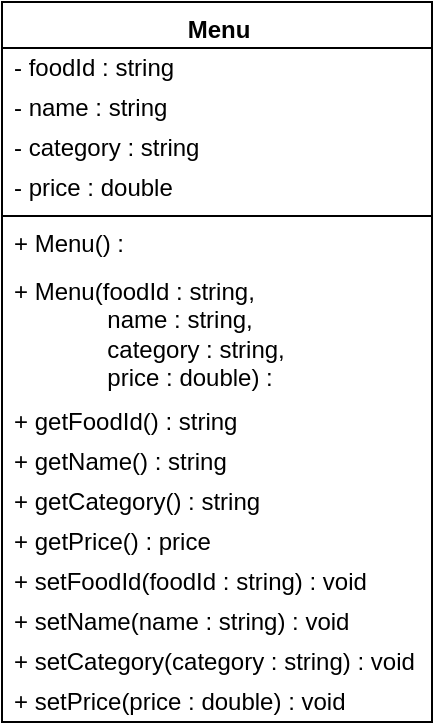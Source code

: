 <mxfile>
    <diagram id="X6lluuHPHzlUMDuKsjDB" name="Page-1">
        <mxGraphModel dx="370" dy="419" grid="1" gridSize="10" guides="1" tooltips="1" connect="1" arrows="1" fold="1" page="1" pageScale="1" pageWidth="850" pageHeight="1100" math="0" shadow="0">
            <root>
                <mxCell id="0"/>
                <mxCell id="1" parent="0"/>
                <mxCell id="17" value="&lt;b&gt;Menu&lt;/b&gt;" style="swimlane;fontStyle=0;align=center;verticalAlign=top;childLayout=stackLayout;horizontal=1;startSize=23;horizontalStack=0;resizeParent=1;resizeParentMax=0;resizeLast=0;collapsible=0;marginBottom=0;html=1;" parent="1" vertex="1">
                    <mxGeometry x="285" y="90" width="215" height="360" as="geometry"/>
                </mxCell>
                <mxCell id="20" value="&lt;font color=&quot;#000000&quot;&gt;- foodId : string&lt;/font&gt;" style="text;html=1;strokeColor=none;fillColor=none;align=left;verticalAlign=middle;spacingLeft=4;spacingRight=4;overflow=hidden;rotatable=0;points=[[0,0.5],[1,0.5]];portConstraint=eastwest;fontColor=#808080;" parent="17" vertex="1">
                    <mxGeometry y="23" width="215" height="20" as="geometry"/>
                </mxCell>
                <mxCell id="25" value="&lt;font color=&quot;#000000&quot;&gt;- name : string&lt;/font&gt;" style="text;html=1;strokeColor=none;fillColor=none;align=left;verticalAlign=middle;spacingLeft=4;spacingRight=4;overflow=hidden;rotatable=0;points=[[0,0.5],[1,0.5]];portConstraint=eastwest;fontColor=#808080;" parent="17" vertex="1">
                    <mxGeometry y="43" width="215" height="20" as="geometry"/>
                </mxCell>
                <mxCell id="26" value="&lt;font color=&quot;#000000&quot;&gt;- category : string&lt;/font&gt;" style="text;html=1;strokeColor=none;fillColor=none;align=left;verticalAlign=middle;spacingLeft=4;spacingRight=4;overflow=hidden;rotatable=0;points=[[0,0.5],[1,0.5]];portConstraint=eastwest;fontColor=#808080;" parent="17" vertex="1">
                    <mxGeometry y="63" width="215" height="20" as="geometry"/>
                </mxCell>
                <mxCell id="27" value="&lt;font color=&quot;#000000&quot;&gt;- price : double&lt;/font&gt;" style="text;html=1;strokeColor=none;fillColor=none;align=left;verticalAlign=middle;spacingLeft=4;spacingRight=4;overflow=hidden;rotatable=0;points=[[0,0.5],[1,0.5]];portConstraint=eastwest;fontColor=#808080;" parent="17" vertex="1">
                    <mxGeometry y="83" width="215" height="20" as="geometry"/>
                </mxCell>
                <mxCell id="22" value="" style="line;strokeWidth=1;fillColor=none;align=left;verticalAlign=middle;spacingTop=-1;spacingLeft=3;spacingRight=3;rotatable=0;labelPosition=right;points=[];portConstraint=eastwest;" parent="17" vertex="1">
                    <mxGeometry y="103" width="215" height="8" as="geometry"/>
                </mxCell>
                <mxCell id="28" value="&lt;font color=&quot;#000000&quot;&gt;+ Menu() :&lt;/font&gt;" style="text;html=1;strokeColor=none;fillColor=none;align=left;verticalAlign=middle;spacingLeft=4;spacingRight=4;overflow=hidden;rotatable=0;points=[[0,0.5],[1,0.5]];portConstraint=eastwest;fontColor=#808080;" parent="17" vertex="1">
                    <mxGeometry y="111" width="215" height="20" as="geometry"/>
                </mxCell>
                <mxCell id="29" value="&lt;font color=&quot;#000000&quot;&gt;+ Menu(foodId : string,&lt;br&gt;&lt;span style=&quot;white-space: pre;&quot;&gt;&#9;&lt;/span&gt;&amp;nbsp; &amp;nbsp; &amp;nbsp; name : string,&lt;br&gt;&lt;span style=&quot;white-space: pre;&quot;&gt;&#9;&lt;/span&gt;&amp;nbsp; &amp;nbsp; &amp;nbsp; category : string,&lt;br&gt;&lt;span style=&quot;white-space: pre;&quot;&gt;&#9;&lt;/span&gt;&lt;span style=&quot;white-space-collapse: preserve;&quot;&gt;&amp;nbsp;     price : double) :&lt;/span&gt;&amp;nbsp;&lt;/font&gt;" style="text;html=1;strokeColor=none;fillColor=none;align=left;verticalAlign=middle;spacingLeft=4;spacingRight=4;overflow=hidden;rotatable=0;points=[[0,0.5],[1,0.5]];portConstraint=eastwest;fontColor=#808080;" parent="17" vertex="1">
                    <mxGeometry y="131" width="215" height="69" as="geometry"/>
                </mxCell>
                <mxCell id="33" value="&lt;font color=&quot;#000000&quot;&gt;+ getFoodId() : string&lt;/font&gt;" style="text;html=1;strokeColor=none;fillColor=none;align=left;verticalAlign=middle;spacingLeft=4;spacingRight=4;overflow=hidden;rotatable=0;points=[[0,0.5],[1,0.5]];portConstraint=eastwest;fontColor=#808080;" parent="17" vertex="1">
                    <mxGeometry y="200" width="215" height="20" as="geometry"/>
                </mxCell>
                <mxCell id="36" value="&lt;font color=&quot;#000000&quot;&gt;+ getName() : string&lt;/font&gt;" style="text;html=1;strokeColor=none;fillColor=none;align=left;verticalAlign=middle;spacingLeft=4;spacingRight=4;overflow=hidden;rotatable=0;points=[[0,0.5],[1,0.5]];portConstraint=eastwest;fontColor=#808080;" parent="17" vertex="1">
                    <mxGeometry y="220" width="215" height="20" as="geometry"/>
                </mxCell>
                <mxCell id="31" value="&lt;font color=&quot;#000000&quot;&gt;+ getCategory() : string&lt;/font&gt;" style="text;html=1;strokeColor=none;fillColor=none;align=left;verticalAlign=middle;spacingLeft=4;spacingRight=4;overflow=hidden;rotatable=0;points=[[0,0.5],[1,0.5]];portConstraint=eastwest;fontColor=#808080;" parent="17" vertex="1">
                    <mxGeometry y="240" width="215" height="20" as="geometry"/>
                </mxCell>
                <mxCell id="35" value="&lt;font color=&quot;#000000&quot;&gt;+ getPrice() : price&lt;/font&gt;" style="text;html=1;strokeColor=none;fillColor=none;align=left;verticalAlign=middle;spacingLeft=4;spacingRight=4;overflow=hidden;rotatable=0;points=[[0,0.5],[1,0.5]];portConstraint=eastwest;fontColor=#808080;" parent="17" vertex="1">
                    <mxGeometry y="260" width="215" height="20" as="geometry"/>
                </mxCell>
                <mxCell id="32" value="&lt;font color=&quot;#000000&quot;&gt;+ setFoodId(foodId : string) : void&lt;/font&gt;" style="text;html=1;strokeColor=none;fillColor=none;align=left;verticalAlign=middle;spacingLeft=4;spacingRight=4;overflow=hidden;rotatable=0;points=[[0,0.5],[1,0.5]];portConstraint=eastwest;fontColor=#808080;" parent="17" vertex="1">
                    <mxGeometry y="280" width="215" height="20" as="geometry"/>
                </mxCell>
                <mxCell id="34" value="&lt;font color=&quot;#000000&quot;&gt;+ setName(name : string) : void&lt;/font&gt;" style="text;html=1;strokeColor=none;fillColor=none;align=left;verticalAlign=middle;spacingLeft=4;spacingRight=4;overflow=hidden;rotatable=0;points=[[0,0.5],[1,0.5]];portConstraint=eastwest;fontColor=#808080;" parent="17" vertex="1">
                    <mxGeometry y="300" width="215" height="20" as="geometry"/>
                </mxCell>
                <mxCell id="30" value="&lt;font color=&quot;#000000&quot;&gt;+ setCategory(category : string) : void&lt;/font&gt;" style="text;html=1;strokeColor=none;fillColor=none;align=left;verticalAlign=middle;spacingLeft=4;spacingRight=4;overflow=hidden;rotatable=0;points=[[0,0.5],[1,0.5]];portConstraint=eastwest;fontColor=#808080;" parent="17" vertex="1">
                    <mxGeometry y="320" width="215" height="20" as="geometry"/>
                </mxCell>
                <mxCell id="37" value="&lt;font color=&quot;#000000&quot;&gt;+ setPrice(price : double) : void&lt;/font&gt;" style="text;html=1;strokeColor=none;fillColor=none;align=left;verticalAlign=middle;spacingLeft=4;spacingRight=4;overflow=hidden;rotatable=0;points=[[0,0.5],[1,0.5]];portConstraint=eastwest;fontColor=#808080;" parent="17" vertex="1">
                    <mxGeometry y="340" width="215" height="20" as="geometry"/>
                </mxCell>
            </root>
        </mxGraphModel>
    </diagram>
    <diagram id="yb_ykckmhR52dgJJf3Ul" name="Page-2">
        <mxGraphModel dx="577" dy="419" grid="1" gridSize="10" guides="1" tooltips="1" connect="1" arrows="1" fold="1" page="1" pageScale="1" pageWidth="850" pageHeight="1100" math="0" shadow="0">
            <root>
                <mxCell id="0"/>
                <mxCell id="1" parent="0"/>
                <mxCell id="WejmfTvuR1iWin57AYpA-12" style="edgeStyle=none;html=1;exitX=0.5;exitY=1;exitDx=0;exitDy=0;fontColor=#000000;" parent="1" source="WejmfTvuR1iWin57AYpA-1" target="WejmfTvuR1iWin57AYpA-18" edge="1">
                    <mxGeometry relative="1" as="geometry"/>
                </mxCell>
                <mxCell id="WejmfTvuR1iWin57AYpA-1" value="Start" style="ellipse;whiteSpace=wrap;html=1;fontColor=#000000;" parent="1" vertex="1">
                    <mxGeometry x="127.5" y="60" width="90" height="30" as="geometry"/>
                </mxCell>
                <mxCell id="WejmfTvuR1iWin57AYpA-15" style="edgeStyle=none;html=1;exitX=1;exitY=0.5;exitDx=0;exitDy=0;fontColor=#000000;" parent="1" source="WejmfTvuR1iWin57AYpA-11" edge="1">
                    <mxGeometry relative="1" as="geometry">
                        <mxPoint x="990" y="180.5" as="targetPoint"/>
                        <mxPoint x="931.5" y="330.5" as="sourcePoint"/>
                    </mxGeometry>
                </mxCell>
                <mxCell id="WejmfTvuR1iWin57AYpA-11" value="Menu" style="shape=document;whiteSpace=wrap;html=1;boundedLbl=1;fillColor=#e1d5e7;strokeColor=#9673a6;" parent="1" vertex="1">
                    <mxGeometry x="840" y="160.5" width="80" height="40" as="geometry"/>
                </mxCell>
                <mxCell id="WejmfTvuR1iWin57AYpA-17" value="" style="group" parent="1" vertex="1" connectable="0">
                    <mxGeometry x="110" y="120" width="125" height="50" as="geometry"/>
                </mxCell>
                <mxCell id="WejmfTvuR1iWin57AYpA-18" value="choice" style="shape=parallelogram;perimeter=parallelogramPerimeter;whiteSpace=wrap;html=1;fixedSize=1;fontColor=#000000;" parent="WejmfTvuR1iWin57AYpA-17" vertex="1">
                    <mxGeometry y="10" width="125" height="40" as="geometry"/>
                </mxCell>
                <mxCell id="WejmfTvuR1iWin57AYpA-19" value="Input" style="text;html=1;align=center;verticalAlign=middle;resizable=0;points=[];autosize=1;strokeColor=none;fillColor=none;fontColor=#000000;" parent="WejmfTvuR1iWin57AYpA-17" vertex="1">
                    <mxGeometry x="15" width="50" height="30" as="geometry"/>
                </mxCell>
                <mxCell id="WejmfTvuR1iWin57AYpA-23" value="" style="edgeStyle=none;html=1;fontColor=#000000;" parent="1" source="WejmfTvuR1iWin57AYpA-20" target="WejmfTvuR1iWin57AYpA-22" edge="1">
                    <mxGeometry relative="1" as="geometry"/>
                </mxCell>
                <mxCell id="WejmfTvuR1iWin57AYpA-37" style="edgeStyle=none;html=1;exitX=0.5;exitY=1;exitDx=0;exitDy=0;entryX=0.5;entryY=0;entryDx=0;entryDy=0;fontColor=#000000;" parent="1" source="WejmfTvuR1iWin57AYpA-20" target="WejmfTvuR1iWin57AYpA-36" edge="1">
                    <mxGeometry relative="1" as="geometry"/>
                </mxCell>
                <mxCell id="WejmfTvuR1iWin57AYpA-20" value="(choice == 'Y' || choice == 'y')" style="rhombus;whiteSpace=wrap;html=1;fontColor=#000000;" parent="1" vertex="1">
                    <mxGeometry x="270" y="99.5" width="110" height="101" as="geometry"/>
                </mxCell>
                <mxCell id="WejmfTvuR1iWin57AYpA-21" value="" style="edgeStyle=none;html=1;fontColor=#000000;" parent="1" source="WejmfTvuR1iWin57AYpA-18" target="WejmfTvuR1iWin57AYpA-20" edge="1">
                    <mxGeometry relative="1" as="geometry"/>
                </mxCell>
                <mxCell id="WejmfTvuR1iWin57AYpA-28" value="" style="edgeStyle=none;html=1;fontColor=#000000;" parent="1" source="WejmfTvuR1iWin57AYpA-22" target="WejmfTvuR1iWin57AYpA-26" edge="1">
                    <mxGeometry relative="1" as="geometry"/>
                </mxCell>
                <mxCell id="WejmfTvuR1iWin57AYpA-22" value="(choice == 'N' || choice == 'n')" style="rhombus;whiteSpace=wrap;html=1;fontColor=#000000;" parent="1" vertex="1">
                    <mxGeometry x="437.5" y="99.5" width="110" height="101" as="geometry"/>
                </mxCell>
                <mxCell id="WejmfTvuR1iWin57AYpA-24" value="FALSE" style="text;html=1;align=center;verticalAlign=middle;resizable=0;points=[];autosize=1;strokeColor=none;fillColor=none;fontColor=#000000;" parent="1" vertex="1">
                    <mxGeometry x="375" y="120" width="60" height="30" as="geometry"/>
                </mxCell>
                <mxCell id="WejmfTvuR1iWin57AYpA-25" value="" style="group" parent="1" vertex="1" connectable="0">
                    <mxGeometry x="587.5" y="119" width="125" height="50" as="geometry"/>
                </mxCell>
                <mxCell id="WejmfTvuR1iWin57AYpA-26" value="&quot;Invalid input&quot;" style="shape=parallelogram;perimeter=parallelogramPerimeter;whiteSpace=wrap;html=1;fixedSize=1;fillColor=#f8cecc;strokeColor=#b85450;" parent="WejmfTvuR1iWin57AYpA-25" vertex="1">
                    <mxGeometry y="10" width="125" height="40" as="geometry"/>
                </mxCell>
                <mxCell id="WejmfTvuR1iWin57AYpA-27" value="Output" style="text;html=1;align=center;verticalAlign=middle;resizable=0;points=[];autosize=1;strokeColor=none;fillColor=none;fontColor=#000000;" parent="WejmfTvuR1iWin57AYpA-25" vertex="1">
                    <mxGeometry x="10" width="60" height="30" as="geometry"/>
                </mxCell>
                <mxCell id="WejmfTvuR1iWin57AYpA-29" value="FALSE" style="text;html=1;align=center;verticalAlign=middle;resizable=0;points=[];autosize=1;strokeColor=none;fillColor=none;fontColor=#000000;" parent="1" vertex="1">
                    <mxGeometry x="542.5" y="119" width="60" height="30" as="geometry"/>
                </mxCell>
                <mxCell id="WejmfTvuR1iWin57AYpA-36" value="A" style="ellipse;whiteSpace=wrap;html=1;fillColor=#e1d5e7;strokeColor=#9673a6;" parent="1" vertex="1">
                    <mxGeometry x="305" y="240" width="40" height="40" as="geometry"/>
                </mxCell>
                <mxCell id="TZEv2Tzzbd97Kp1g33DZ-4" style="edgeStyle=none;html=1;exitX=0.5;exitY=1;exitDx=0;exitDy=0;fontColor=#000000;fillColor=#e1d5e7;strokeColor=#000000;" parent="1" source="TZEv2Tzzbd97Kp1g33DZ-1" target="TZEv2Tzzbd97Kp1g33DZ-3" edge="1">
                    <mxGeometry relative="1" as="geometry"/>
                </mxCell>
                <mxCell id="TZEv2Tzzbd97Kp1g33DZ-1" value="A" style="ellipse;whiteSpace=wrap;html=1;fillColor=#e1d5e7;strokeColor=#9673a6;" parent="1" vertex="1">
                    <mxGeometry x="970" y="130" width="40" height="40" as="geometry"/>
                </mxCell>
                <mxCell id="TZEv2Tzzbd97Kp1g33DZ-9" style="edgeStyle=none;html=1;exitX=1;exitY=0.5;exitDx=0;exitDy=0;fontColor=#000000;fillColor=#e1d5e7;strokeColor=#000000;" parent="1" source="TZEv2Tzzbd97Kp1g33DZ-3" target="TZEv2Tzzbd97Kp1g33DZ-6" edge="1">
                    <mxGeometry relative="1" as="geometry"/>
                </mxCell>
                <mxCell id="TZEv2Tzzbd97Kp1g33DZ-12" value="" style="edgeStyle=none;html=1;fontColor=#000000;fillColor=#e1d5e7;strokeColor=#000000;rounded=0;" parent="1" source="TZEv2Tzzbd97Kp1g33DZ-3" target="TZEv2Tzzbd97Kp1g33DZ-11" edge="1">
                    <mxGeometry relative="1" as="geometry"/>
                </mxCell>
                <mxCell id="TZEv2Tzzbd97Kp1g33DZ-3" value="!nameFile" style="rhombus;whiteSpace=wrap;html=1;fillColor=#e1d5e7;strokeColor=#9673a6;" parent="1" vertex="1">
                    <mxGeometry x="950" y="200.5" width="80" height="80" as="geometry"/>
                </mxCell>
                <mxCell id="TZEv2Tzzbd97Kp1g33DZ-5" value="" style="group;fillColor=none;strokeColor=none;" parent="1" vertex="1" connectable="0">
                    <mxGeometry x="1080" y="210" width="125" height="50" as="geometry"/>
                </mxCell>
                <mxCell id="TZEv2Tzzbd97Kp1g33DZ-6" value="&quot;ERROR&quot;" style="shape=parallelogram;perimeter=parallelogramPerimeter;whiteSpace=wrap;html=1;fixedSize=1;fillColor=#e1d5e7;strokeColor=#9673a6;" parent="TZEv2Tzzbd97Kp1g33DZ-5" vertex="1">
                    <mxGeometry y="10" width="125" height="40" as="geometry"/>
                </mxCell>
                <mxCell id="TZEv2Tzzbd97Kp1g33DZ-7" value="Ouput" style="text;html=1;align=center;verticalAlign=middle;resizable=0;points=[];autosize=1;strokeColor=none;fillColor=none;" parent="TZEv2Tzzbd97Kp1g33DZ-5" vertex="1">
                    <mxGeometry x="10" width="60" height="30" as="geometry"/>
                </mxCell>
                <mxCell id="TZEv2Tzzbd97Kp1g33DZ-10" value="TRUE" style="text;html=1;align=center;verticalAlign=middle;resizable=0;points=[];autosize=1;strokeColor=none;fillColor=none;" parent="1" vertex="1">
                    <mxGeometry x="1025" y="210" width="60" height="30" as="geometry"/>
                </mxCell>
                <mxCell id="TZEv2Tzzbd97Kp1g33DZ-19" value="" style="edgeStyle=none;html=1;fontColor=#000000;fillColor=#e1d5e7;strokeColor=#000000;" parent="1" source="TZEv2Tzzbd97Kp1g33DZ-11" target="TZEv2Tzzbd97Kp1g33DZ-17" edge="1">
                    <mxGeometry relative="1" as="geometry"/>
                </mxCell>
                <mxCell id="TZEv2Tzzbd97Kp1g33DZ-31" style="edgeStyle=none;rounded=0;html=1;exitX=1;exitY=0.5;exitDx=0;exitDy=0;entryX=0;entryY=0.5;entryDx=0;entryDy=0;strokeColor=#000000;fontColor=#000000;" parent="1" source="TZEv2Tzzbd97Kp1g33DZ-11" target="TZEv2Tzzbd97Kp1g33DZ-30" edge="1">
                    <mxGeometry relative="1" as="geometry"/>
                </mxCell>
                <mxCell id="TZEv2Tzzbd97Kp1g33DZ-11" value="(!nameFile.eof()&lt;br&gt;&amp;amp;&amp;amp;&lt;br&gt;size &amp;lt; SIZE)" style="rhombus;whiteSpace=wrap;html=1;fillColor=#e1d5e7;strokeColor=#9673a6;" parent="1" vertex="1">
                    <mxGeometry x="925" y="320" width="130" height="110" as="geometry"/>
                </mxCell>
                <mxCell id="TZEv2Tzzbd97Kp1g33DZ-13" value="End" style="ellipse;whiteSpace=wrap;html=1;fillColor=#e1d5e7;strokeColor=#9673a6;" parent="1" vertex="1">
                    <mxGeometry x="1097.5" y="290" width="90" height="30" as="geometry"/>
                </mxCell>
                <mxCell id="TZEv2Tzzbd97Kp1g33DZ-14" value="" style="edgeStyle=none;html=1;fontColor=#000000;fillColor=#e1d5e7;strokeColor=#000000;" parent="1" source="TZEv2Tzzbd97Kp1g33DZ-6" target="TZEv2Tzzbd97Kp1g33DZ-13" edge="1">
                    <mxGeometry relative="1" as="geometry"/>
                </mxCell>
                <mxCell id="TZEv2Tzzbd97Kp1g33DZ-15" value="FALSE" style="text;html=1;align=center;verticalAlign=middle;resizable=0;points=[];autosize=1;strokeColor=none;fillColor=none;" parent="1" vertex="1">
                    <mxGeometry x="985" y="280.5" width="60" height="30" as="geometry"/>
                </mxCell>
                <mxCell id="TZEv2Tzzbd97Kp1g33DZ-16" value="" style="group;fillColor=none;strokeColor=none;" parent="1" vertex="1" connectable="0">
                    <mxGeometry x="927.5" y="460" width="125" height="50" as="geometry"/>
                </mxCell>
                <mxCell id="TZEv2Tzzbd97Kp1g33DZ-17" value="namefile" style="shape=parallelogram;perimeter=parallelogramPerimeter;whiteSpace=wrap;html=1;fixedSize=1;fillColor=#e1d5e7;strokeColor=#9673a6;" parent="TZEv2Tzzbd97Kp1g33DZ-16" vertex="1">
                    <mxGeometry y="10" width="125" height="40" as="geometry"/>
                </mxCell>
                <mxCell id="TZEv2Tzzbd97Kp1g33DZ-18" value="Input" style="text;html=1;align=center;verticalAlign=middle;resizable=0;points=[];autosize=1;strokeColor=none;fillColor=none;" parent="TZEv2Tzzbd97Kp1g33DZ-16" vertex="1">
                    <mxGeometry x="15" width="50" height="30" as="geometry"/>
                </mxCell>
                <mxCell id="TZEv2Tzzbd97Kp1g33DZ-22" style="edgeStyle=none;rounded=0;html=1;exitX=0.5;exitY=0;exitDx=0;exitDy=0;fontColor=#000000;entryX=0;entryY=0.5;entryDx=0;entryDy=0;fillColor=#e1d5e7;strokeColor=#000000;" parent="1" source="TZEv2Tzzbd97Kp1g33DZ-20" target="TZEv2Tzzbd97Kp1g33DZ-11" edge="1">
                    <mxGeometry relative="1" as="geometry">
                        <mxPoint x="1060" y="370" as="targetPoint"/>
                        <Array as="points">
                            <mxPoint x="875" y="375"/>
                        </Array>
                    </mxGeometry>
                </mxCell>
                <mxCell id="TZEv2Tzzbd97Kp1g33DZ-20" value="size++" style="whiteSpace=wrap;html=1;fillColor=#e1d5e7;strokeColor=#9673a6;" parent="1" vertex="1">
                    <mxGeometry x="850" y="410" width="50" height="20" as="geometry"/>
                </mxCell>
                <mxCell id="TZEv2Tzzbd97Kp1g33DZ-23" value="TRUE" style="text;html=1;align=center;verticalAlign=middle;resizable=0;points=[];autosize=1;strokeColor=none;fillColor=none;" parent="1" vertex="1">
                    <mxGeometry x="985" y="430" width="60" height="30" as="geometry"/>
                </mxCell>
                <mxCell id="TZEv2Tzzbd97Kp1g33DZ-24" style="edgeStyle=none;rounded=0;html=1;exitX=0;exitY=0.5;exitDx=0;exitDy=0;entryX=0.5;entryY=1;entryDx=0;entryDy=0;fontColor=#000000;fillColor=#e1d5e7;strokeColor=#000000;" parent="1" source="TZEv2Tzzbd97Kp1g33DZ-17" target="TZEv2Tzzbd97Kp1g33DZ-20" edge="1">
                    <mxGeometry relative="1" as="geometry">
                        <Array as="points">
                            <mxPoint x="875" y="490"/>
                        </Array>
                    </mxGeometry>
                </mxCell>
                <mxCell id="TZEv2Tzzbd97Kp1g33DZ-25" value="A" style="ellipse;whiteSpace=wrap;html=1;fillColor=#e1d5e7;strokeColor=#9673a6;" parent="1" vertex="1">
                    <mxGeometry x="1160" y="430" width="40" height="40" as="geometry"/>
                </mxCell>
                <mxCell id="TZEv2Tzzbd97Kp1g33DZ-32" value="" style="edgeStyle=none;rounded=0;html=1;strokeColor=#000000;fontColor=#000000;" parent="1" source="TZEv2Tzzbd97Kp1g33DZ-30" target="TZEv2Tzzbd97Kp1g33DZ-25" edge="1">
                    <mxGeometry relative="1" as="geometry"/>
                </mxCell>
                <mxCell id="TZEv2Tzzbd97Kp1g33DZ-30" value="nameFile.close()" style="whiteSpace=wrap;html=1;fillColor=#e1d5e7;strokeColor=#9673a6;" parent="1" vertex="1">
                    <mxGeometry x="1120" y="357.5" width="120" height="35" as="geometry"/>
                </mxCell>
                <mxCell id="TZEv2Tzzbd97Kp1g33DZ-33" value="FLASE" style="text;html=1;align=center;verticalAlign=middle;resizable=0;points=[];autosize=1;strokeColor=none;fillColor=none;" parent="1" vertex="1">
                    <mxGeometry x="1051.5" y="376" width="60" height="30" as="geometry"/>
                </mxCell>
                <mxCell id="TZEv2Tzzbd97Kp1g33DZ-38" value="" style="edgeStyle=none;rounded=0;html=1;strokeColor=#000000;fontColor=#000000;" parent="1" source="TZEv2Tzzbd97Kp1g33DZ-34" target="TZEv2Tzzbd97Kp1g33DZ-35" edge="1">
                    <mxGeometry relative="1" as="geometry"/>
                </mxCell>
                <mxCell id="TZEv2Tzzbd97Kp1g33DZ-34" value="displayHeader()" style="shape=process;whiteSpace=wrap;html=1;backgroundOutline=1;labelBackgroundColor=none;fillColor=#dae8fc;strokeColor=#6c8ebf;" parent="1" vertex="1">
                    <mxGeometry x="210" y="300.5" width="120" height="37.5" as="geometry"/>
                </mxCell>
                <mxCell id="TZEv2Tzzbd97Kp1g33DZ-60" style="edgeStyle=none;rounded=0;html=1;exitX=0.5;exitY=1;exitDx=0;exitDy=0;entryX=0.974;entryY=0.396;entryDx=0;entryDy=0;entryPerimeter=0;strokeColor=#000000;fontColor=#000000;" parent="1" source="TZEv2Tzzbd97Kp1g33DZ-35" target="TZEv2Tzzbd97Kp1g33DZ-59" edge="1">
                    <mxGeometry relative="1" as="geometry"/>
                </mxCell>
                <mxCell id="TZEv2Tzzbd97Kp1g33DZ-35" value="displayMenu(menuArray)" style="shape=process;whiteSpace=wrap;html=1;backgroundOutline=1;labelBackgroundColor=none;fillColor=#dae8fc;strokeColor=#6c8ebf;" parent="1" vertex="1">
                    <mxGeometry x="185" y="359" width="170" height="37.5" as="geometry"/>
                </mxCell>
                <mxCell id="TZEv2Tzzbd97Kp1g33DZ-37" value="" style="edgeStyle=none;rounded=0;html=1;strokeColor=#000000;fontColor=#000000;" parent="1" source="TZEv2Tzzbd97Kp1g33DZ-36" target="TZEv2Tzzbd97Kp1g33DZ-34" edge="1">
                    <mxGeometry relative="1" as="geometry"/>
                </mxCell>
                <mxCell id="TZEv2Tzzbd97Kp1g33DZ-36" value="A" style="ellipse;whiteSpace=wrap;html=1;fillColor=#e1d5e7;strokeColor=#9673a6;" parent="1" vertex="1">
                    <mxGeometry x="250" y="240" width="40" height="40" as="geometry"/>
                </mxCell>
                <mxCell id="TZEv2Tzzbd97Kp1g33DZ-57" value="" style="group" parent="1" vertex="1" connectable="0">
                    <mxGeometry x="206.5" y="410" width="125" height="50" as="geometry"/>
                </mxCell>
                <mxCell id="TZEv2Tzzbd97Kp1g33DZ-58" value="choice" style="shape=parallelogram;perimeter=parallelogramPerimeter;whiteSpace=wrap;html=1;fixedSize=1;fontColor=#000000;" parent="TZEv2Tzzbd97Kp1g33DZ-57" vertex="1">
                    <mxGeometry y="10" width="125" height="40" as="geometry"/>
                </mxCell>
                <mxCell id="TZEv2Tzzbd97Kp1g33DZ-59" value="Input" style="text;html=1;align=center;verticalAlign=middle;resizable=0;points=[];autosize=1;strokeColor=none;fillColor=none;fontColor=#000000;" parent="TZEv2Tzzbd97Kp1g33DZ-57" vertex="1">
                    <mxGeometry x="15" width="50" height="30" as="geometry"/>
                </mxCell>
                <mxCell id="TZEv2Tzzbd97Kp1g33DZ-64" value="" style="edgeStyle=none;rounded=0;html=1;strokeColor=#000000;fontColor=#000000;" parent="1" source="TZEv2Tzzbd97Kp1g33DZ-61" target="TZEv2Tzzbd97Kp1g33DZ-63" edge="1">
                    <mxGeometry relative="1" as="geometry"/>
                </mxCell>
                <mxCell id="TZEv2Tzzbd97Kp1g33DZ-70" style="edgeStyle=none;rounded=0;html=1;exitX=0.5;exitY=1;exitDx=0;exitDy=0;strokeColor=#000000;fontColor=#000000;" parent="1" source="TZEv2Tzzbd97Kp1g33DZ-61" target="TZEv2Tzzbd97Kp1g33DZ-68" edge="1">
                    <mxGeometry relative="1" as="geometry"/>
                </mxCell>
                <mxCell id="TZEv2Tzzbd97Kp1g33DZ-61" value="(choice == V ||&lt;br&gt;choice == v)" style="rhombus;whiteSpace=wrap;html=1;rounded=0;glass=0;labelBackgroundColor=none;fontColor=#000000;fillColor=default;" parent="1" vertex="1">
                    <mxGeometry x="212.5" y="490" width="115" height="80" as="geometry"/>
                </mxCell>
                <mxCell id="TZEv2Tzzbd97Kp1g33DZ-62" value="" style="edgeStyle=none;rounded=0;html=1;strokeColor=#000000;fontColor=#000000;" parent="1" source="TZEv2Tzzbd97Kp1g33DZ-58" target="TZEv2Tzzbd97Kp1g33DZ-61" edge="1">
                    <mxGeometry relative="1" as="geometry"/>
                </mxCell>
                <mxCell id="TZEv2Tzzbd97Kp1g33DZ-63" value="(choice == S ||&lt;br&gt;choice == s)" style="rhombus;whiteSpace=wrap;html=1;rounded=0;glass=0;labelBackgroundColor=none;fontColor=#000000;fillColor=default;" parent="1" vertex="1">
                    <mxGeometry x="390" y="490" width="115" height="80" as="geometry"/>
                </mxCell>
                <mxCell id="TZEv2Tzzbd97Kp1g33DZ-65" value="FALSE" style="text;html=1;align=center;verticalAlign=middle;resizable=0;points=[];autosize=1;strokeColor=none;fillColor=none;fontColor=#000000;" parent="1" vertex="1">
                    <mxGeometry x="327.5" y="500" width="60" height="30" as="geometry"/>
                </mxCell>
                <mxCell id="TZEv2Tzzbd97Kp1g33DZ-67" value="" style="group" parent="1" vertex="1" connectable="0">
                    <mxGeometry x="207.5" y="590" width="125" height="50" as="geometry"/>
                </mxCell>
                <mxCell id="TZEv2Tzzbd97Kp1g33DZ-68" value="choiceSort" style="shape=parallelogram;perimeter=parallelogramPerimeter;whiteSpace=wrap;html=1;fixedSize=1;fontColor=#000000;" parent="TZEv2Tzzbd97Kp1g33DZ-67" vertex="1">
                    <mxGeometry y="10" width="125" height="40" as="geometry"/>
                </mxCell>
                <mxCell id="TZEv2Tzzbd97Kp1g33DZ-69" value="Input" style="text;html=1;align=center;verticalAlign=middle;resizable=0;points=[];autosize=1;strokeColor=none;fillColor=none;fontColor=#000000;" parent="TZEv2Tzzbd97Kp1g33DZ-67" vertex="1">
                    <mxGeometry x="15" width="50" height="30" as="geometry"/>
                </mxCell>
                <mxCell id="TZEv2Tzzbd97Kp1g33DZ-71" value="TRUE" style="text;html=1;align=center;verticalAlign=middle;resizable=0;points=[];autosize=1;strokeColor=none;fillColor=none;fontColor=#000000;" parent="TZEv2Tzzbd97Kp1g33DZ-67" vertex="1">
                    <mxGeometry x="62.5" y="-20" width="60" height="30" as="geometry"/>
                </mxCell>
                <mxCell id="TZEv2Tzzbd97Kp1g33DZ-75" style="edgeStyle=none;rounded=0;html=1;exitX=0.5;exitY=1;exitDx=0;exitDy=0;entryX=0.5;entryY=0;entryDx=0;entryDy=0;strokeColor=#000000;fontColor=#000000;" parent="1" source="TZEv2Tzzbd97Kp1g33DZ-72" target="TZEv2Tzzbd97Kp1g33DZ-74" edge="1">
                    <mxGeometry relative="1" as="geometry"/>
                </mxCell>
                <mxCell id="TZEv2Tzzbd97Kp1g33DZ-72" value="switch (choiceSort)" style="whiteSpace=wrap;html=1;rounded=0;glass=0;labelBackgroundColor=none;fontColor=#000000;fillColor=default;" parent="1" vertex="1">
                    <mxGeometry x="210" y="660" width="120" height="30" as="geometry"/>
                </mxCell>
                <mxCell id="TZEv2Tzzbd97Kp1g33DZ-73" value="" style="edgeStyle=none;rounded=0;html=1;strokeColor=#000000;fontColor=#000000;" parent="1" source="TZEv2Tzzbd97Kp1g33DZ-68" target="TZEv2Tzzbd97Kp1g33DZ-72" edge="1">
                    <mxGeometry relative="1" as="geometry"/>
                </mxCell>
                <mxCell id="TZEv2Tzzbd97Kp1g33DZ-77" value="" style="edgeStyle=none;rounded=0;html=1;strokeColor=#000000;fontColor=#000000;" parent="1" source="TZEv2Tzzbd97Kp1g33DZ-74" target="TZEv2Tzzbd97Kp1g33DZ-76" edge="1">
                    <mxGeometry relative="1" as="geometry"/>
                </mxCell>
                <mxCell id="TZEv2Tzzbd97Kp1g33DZ-79" value="" style="edgeStyle=none;rounded=0;html=1;strokeColor=#000000;fontColor=#000000;" parent="1" source="TZEv2Tzzbd97Kp1g33DZ-74" target="TZEv2Tzzbd97Kp1g33DZ-78" edge="1">
                    <mxGeometry relative="1" as="geometry"/>
                </mxCell>
                <mxCell id="TZEv2Tzzbd97Kp1g33DZ-74" value="case 1 :" style="rhombus;whiteSpace=wrap;html=1;rounded=0;glass=0;labelBackgroundColor=none;fontColor=#000000;fillColor=default;" parent="1" vertex="1">
                    <mxGeometry x="230" y="710" width="80" height="60" as="geometry"/>
                </mxCell>
                <mxCell id="TZEv2Tzzbd97Kp1g33DZ-76" value="case 2 :" style="rhombus;whiteSpace=wrap;html=1;rounded=0;glass=0;labelBackgroundColor=none;fontColor=#000000;fillColor=default;" parent="1" vertex="1">
                    <mxGeometry x="230" y="790" width="80" height="60" as="geometry"/>
                </mxCell>
                <mxCell id="TZEv2Tzzbd97Kp1g33DZ-78" value="foodIdASC(menuArray)" style="shape=process;whiteSpace=wrap;html=1;backgroundOutline=1;rounded=0;glass=0;labelBackgroundColor=none;fontColor=#000000;fillColor=default;" parent="1" vertex="1">
                    <mxGeometry x="375" y="720" width="170" height="40" as="geometry"/>
                </mxCell>
            </root>
        </mxGraphModel>
    </diagram>
    <diagram id="g4N4zYVdvs5P6aclr_mc" name="Page-3">
        <mxGraphModel dx="577" dy="419" grid="1" gridSize="10" guides="1" tooltips="1" connect="1" arrows="1" fold="1" page="1" pageScale="1" pageWidth="850" pageHeight="1100" math="0" shadow="0">
            <root>
                <mxCell id="0"/>
                <mxCell id="1" parent="0"/>
                <mxCell id="Gzfxiz6AmUhDyAS894MD-25" value="" style="group" parent="1" vertex="1" connectable="0">
                    <mxGeometry x="70" y="70" width="548" height="650" as="geometry"/>
                </mxCell>
                <mxCell id="Gzfxiz6AmUhDyAS894MD-2" value="foodIDASC(menuArray)" style="rounded=1;whiteSpace=wrap;html=1;glass=0;labelBackgroundColor=none;fillColor=#dae8fc;arcSize=50;strokeColor=#6c8ebf;" parent="Gzfxiz6AmUhDyAS894MD-25" vertex="1">
                    <mxGeometry x="265" width="140" height="37.5" as="geometry"/>
                </mxCell>
                <mxCell id="Gzfxiz6AmUhDyAS894MD-4" value="(last &amp;gt;= 1)" style="rhombus;whiteSpace=wrap;html=1;" parent="Gzfxiz6AmUhDyAS894MD-25" vertex="1">
                    <mxGeometry x="296" y="107" width="80" height="60" as="geometry"/>
                </mxCell>
                <mxCell id="Gzfxiz6AmUhDyAS894MD-5" value="" style="edgeStyle=none;html=1;" parent="Gzfxiz6AmUhDyAS894MD-25" source="Gzfxiz6AmUhDyAS894MD-6" target="Gzfxiz6AmUhDyAS894MD-4" edge="1">
                    <mxGeometry relative="1" as="geometry"/>
                </mxCell>
                <mxCell id="Gzfxiz6AmUhDyAS894MD-6" value="last &lt;br&gt;= SIZE-1" style="whiteSpace=wrap;html=1;" parent="Gzfxiz6AmUhDyAS894MD-25" vertex="1">
                    <mxGeometry x="301.25" y="60" width="70" height="30" as="geometry"/>
                </mxCell>
                <mxCell id="Gzfxiz6AmUhDyAS894MD-1" value="" style="edgeStyle=none;html=1;entryX=0.5;entryY=0;entryDx=0;entryDy=0;" parent="Gzfxiz6AmUhDyAS894MD-25" source="Gzfxiz6AmUhDyAS894MD-2" target="Gzfxiz6AmUhDyAS894MD-6" edge="1">
                    <mxGeometry relative="1" as="geometry"/>
                </mxCell>
                <mxCell id="Gzfxiz6AmUhDyAS894MD-7" style="edgeStyle=none;rounded=0;html=1;exitX=0.5;exitY=0;exitDx=0;exitDy=0;entryX=0;entryY=0.5;entryDx=0;entryDy=0;" parent="Gzfxiz6AmUhDyAS894MD-25" source="Gzfxiz6AmUhDyAS894MD-8" target="Gzfxiz6AmUhDyAS894MD-4" edge="1">
                    <mxGeometry relative="1" as="geometry">
                        <Array as="points">
                            <mxPoint x="105" y="137"/>
                        </Array>
                    </mxGeometry>
                </mxCell>
                <mxCell id="Gzfxiz6AmUhDyAS894MD-8" value="--last" style="whiteSpace=wrap;html=1;" parent="Gzfxiz6AmUhDyAS894MD-25" vertex="1">
                    <mxGeometry x="80" y="167" width="50" height="30" as="geometry"/>
                </mxCell>
                <mxCell id="Gzfxiz6AmUhDyAS894MD-10" value="fI[last]&amp;nbsp; = menuArray[last].getfoodId()&lt;br&gt;largestIndex = 0" style="whiteSpace=wrap;html=1;align=left;" parent="Gzfxiz6AmUhDyAS894MD-25" vertex="1">
                    <mxGeometry x="261.25" y="210" width="150" height="60" as="geometry"/>
                </mxCell>
                <mxCell id="Gzfxiz6AmUhDyAS894MD-3" value="" style="edgeStyle=none;rounded=0;html=1;" parent="Gzfxiz6AmUhDyAS894MD-25" source="Gzfxiz6AmUhDyAS894MD-4" target="Gzfxiz6AmUhDyAS894MD-10" edge="1">
                    <mxGeometry relative="1" as="geometry"/>
                </mxCell>
                <mxCell id="Gzfxiz6AmUhDyAS894MD-12" value="(p &amp;lt;= last)" style="rhombus;whiteSpace=wrap;html=1;" parent="Gzfxiz6AmUhDyAS894MD-25" vertex="1">
                    <mxGeometry x="296.25" y="350" width="80" height="60" as="geometry"/>
                </mxCell>
                <mxCell id="Gzfxiz6AmUhDyAS894MD-13" value="" style="edgeStyle=none;rounded=0;html=1;" parent="Gzfxiz6AmUhDyAS894MD-25" source="Gzfxiz6AmUhDyAS894MD-14" target="Gzfxiz6AmUhDyAS894MD-12" edge="1">
                    <mxGeometry relative="1" as="geometry"/>
                </mxCell>
                <mxCell id="Gzfxiz6AmUhDyAS894MD-14" value="p = 1" style="whiteSpace=wrap;html=1;" parent="Gzfxiz6AmUhDyAS894MD-25" vertex="1">
                    <mxGeometry x="301.25" y="300" width="70" height="30" as="geometry"/>
                </mxCell>
                <mxCell id="Gzfxiz6AmUhDyAS894MD-9" value="" style="edgeStyle=none;rounded=0;html=1;" parent="Gzfxiz6AmUhDyAS894MD-25" source="Gzfxiz6AmUhDyAS894MD-10" target="Gzfxiz6AmUhDyAS894MD-14" edge="1">
                    <mxGeometry relative="1" as="geometry"/>
                </mxCell>
                <mxCell id="Gzfxiz6AmUhDyAS894MD-16" style="edgeStyle=none;rounded=0;html=1;exitX=1;exitY=0.5;exitDx=0;exitDy=0;" parent="Gzfxiz6AmUhDyAS894MD-25" source="Gzfxiz6AmUhDyAS894MD-18" edge="1">
                    <mxGeometry relative="1" as="geometry">
                        <mxPoint x="525" y="495" as="targetPoint"/>
                    </mxGeometry>
                </mxCell>
                <mxCell id="Gzfxiz6AmUhDyAS894MD-18" value="(menuArray[p].getFoodId] &amp;gt;&lt;br&gt;(menuArray[largestIndex].getFoodId]&amp;nbsp;" style="rhombus;whiteSpace=wrap;html=1;" parent="Gzfxiz6AmUhDyAS894MD-25" vertex="1">
                    <mxGeometry x="212.5" y="430" width="245" height="130" as="geometry"/>
                </mxCell>
                <mxCell id="Gzfxiz6AmUhDyAS894MD-11" value="" style="edgeStyle=none;rounded=0;html=1;" parent="Gzfxiz6AmUhDyAS894MD-25" source="Gzfxiz6AmUhDyAS894MD-12" target="Gzfxiz6AmUhDyAS894MD-18" edge="1">
                    <mxGeometry relative="1" as="geometry"/>
                </mxCell>
                <mxCell id="Gzfxiz6AmUhDyAS894MD-19" style="edgeStyle=none;rounded=0;html=1;exitX=0.5;exitY=1;exitDx=0;exitDy=0;" parent="Gzfxiz6AmUhDyAS894MD-25" target="Gzfxiz6AmUhDyAS894MD-22" edge="1">
                    <mxGeometry relative="1" as="geometry">
                        <mxPoint x="336.25" y="620" as="sourcePoint"/>
                        <mxPoint x="530" y="510" as="targetPoint"/>
                        <Array as="points">
                            <mxPoint x="336" y="650"/>
                            <mxPoint x="523" y="650"/>
                        </Array>
                    </mxGeometry>
                </mxCell>
                <mxCell id="Gzfxiz6AmUhDyAS894MD-20" value="largestIndex = p" style="whiteSpace=wrap;html=1;" parent="Gzfxiz6AmUhDyAS894MD-25" vertex="1">
                    <mxGeometry x="286.25" y="590" width="100" height="30" as="geometry"/>
                </mxCell>
                <mxCell id="Gzfxiz6AmUhDyAS894MD-15" value="" style="edgeStyle=none;rounded=0;html=1;" parent="Gzfxiz6AmUhDyAS894MD-25" source="Gzfxiz6AmUhDyAS894MD-18" target="Gzfxiz6AmUhDyAS894MD-20" edge="1">
                    <mxGeometry relative="1" as="geometry"/>
                </mxCell>
                <mxCell id="Gzfxiz6AmUhDyAS894MD-21" style="edgeStyle=none;rounded=0;html=1;exitX=0.5;exitY=0;exitDx=0;exitDy=0;entryX=1;entryY=0.5;entryDx=0;entryDy=0;" parent="Gzfxiz6AmUhDyAS894MD-25" source="Gzfxiz6AmUhDyAS894MD-22" target="Gzfxiz6AmUhDyAS894MD-12" edge="1">
                    <mxGeometry relative="1" as="geometry">
                        <Array as="points">
                            <mxPoint x="523" y="380"/>
                        </Array>
                    </mxGeometry>
                </mxCell>
                <mxCell id="Gzfxiz6AmUhDyAS894MD-22" value="--last" style="whiteSpace=wrap;html=1;" parent="Gzfxiz6AmUhDyAS894MD-25" vertex="1">
                    <mxGeometry x="498" y="415" width="50" height="30" as="geometry"/>
                </mxCell>
                <mxCell id="Gzfxiz6AmUhDyAS894MD-23" style="edgeStyle=none;rounded=0;html=1;exitX=0.5;exitY=0;exitDx=0;exitDy=0;entryX=0.5;entryY=1;entryDx=0;entryDy=0;" parent="Gzfxiz6AmUhDyAS894MD-25" source="Gzfxiz6AmUhDyAS894MD-24" target="Gzfxiz6AmUhDyAS894MD-8" edge="1">
                    <mxGeometry relative="1" as="geometry"/>
                </mxCell>
                <mxCell id="Gzfxiz6AmUhDyAS894MD-24" value="swap(menuArray[largestIndex], menuArray[last])" style="shape=process;whiteSpace=wrap;html=1;backgroundOutline=1;" parent="Gzfxiz6AmUhDyAS894MD-25" vertex="1">
                    <mxGeometry y="350" width="210" height="60" as="geometry"/>
                </mxCell>
                <mxCell id="Gzfxiz6AmUhDyAS894MD-17" style="edgeStyle=none;rounded=0;html=1;exitX=0;exitY=0.5;exitDx=0;exitDy=0;entryX=0.5;entryY=1;entryDx=0;entryDy=0;" parent="Gzfxiz6AmUhDyAS894MD-25" source="Gzfxiz6AmUhDyAS894MD-18" target="Gzfxiz6AmUhDyAS894MD-24" edge="1">
                    <mxGeometry relative="1" as="geometry">
                        <Array as="points">
                            <mxPoint x="105" y="495"/>
                        </Array>
                    </mxGeometry>
                </mxCell>
                <mxCell id="ScKlds2JbE53UXnpgSoN-20" value="" style="group" parent="1" vertex="1" connectable="0">
                    <mxGeometry x="640" y="70" width="453.5" height="177.5" as="geometry"/>
                </mxCell>
                <mxCell id="ScKlds2JbE53UXnpgSoN-2" value="displayHeader()" style="rounded=1;whiteSpace=wrap;html=1;glass=0;labelBackgroundColor=none;fillColor=#dae8fc;arcSize=50;strokeColor=#6c8ebf;" parent="ScKlds2JbE53UXnpgSoN-20" vertex="1">
                    <mxGeometry x="8.75" width="107.5" height="37.5" as="geometry"/>
                </mxCell>
                <mxCell id="ScKlds2JbE53UXnpgSoN-4" value="displayMenu(menuArray)" style="rounded=1;whiteSpace=wrap;html=1;glass=0;labelBackgroundColor=none;fillColor=#dae8fc;arcSize=50;strokeColor=#6c8ebf;" parent="ScKlds2JbE53UXnpgSoN-20" vertex="1">
                    <mxGeometry x="139.38" y="1" width="148.75" height="37.5" as="geometry"/>
                </mxCell>
                <mxCell id="ScKlds2JbE53UXnpgSoN-5" value="" style="group;fillColor=none;strokeColor=none;" parent="ScKlds2JbE53UXnpgSoN-20" vertex="1" connectable="0">
                    <mxGeometry y="60" width="125" height="50" as="geometry"/>
                </mxCell>
                <mxCell id="ScKlds2JbE53UXnpgSoN-6" value="Header" style="shape=parallelogram;perimeter=parallelogramPerimeter;whiteSpace=wrap;html=1;fixedSize=1;fillColor=#dae8fc;strokeColor=#6c8ebf;" parent="ScKlds2JbE53UXnpgSoN-5" vertex="1">
                    <mxGeometry y="10" width="125" height="40" as="geometry"/>
                </mxCell>
                <mxCell id="ScKlds2JbE53UXnpgSoN-7" value="Ouput" style="text;html=1;align=center;verticalAlign=middle;resizable=0;points=[];autosize=1;strokeColor=none;fillColor=none;" parent="ScKlds2JbE53UXnpgSoN-5" vertex="1">
                    <mxGeometry x="10" width="60" height="30" as="geometry"/>
                </mxCell>
                <mxCell id="ScKlds2JbE53UXnpgSoN-1" style="edgeStyle=none;rounded=0;html=1;exitX=0.5;exitY=1;exitDx=0;exitDy=0;strokeColor=#000000;fontColor=#000000;" parent="ScKlds2JbE53UXnpgSoN-20" source="ScKlds2JbE53UXnpgSoN-2" target="ScKlds2JbE53UXnpgSoN-6" edge="1">
                    <mxGeometry relative="1" as="geometry"/>
                </mxCell>
                <mxCell id="ScKlds2JbE53UXnpgSoN-8" value="" style="group;fillColor=none;strokeColor=none;" parent="ScKlds2JbE53UXnpgSoN-20" vertex="1" connectable="0">
                    <mxGeometry x="151.25" y="60" width="125" height="50" as="geometry"/>
                </mxCell>
                <mxCell id="ScKlds2JbE53UXnpgSoN-9" value="Menu" style="shape=parallelogram;perimeter=parallelogramPerimeter;whiteSpace=wrap;html=1;fixedSize=1;fillColor=#dae8fc;strokeColor=#6c8ebf;" parent="ScKlds2JbE53UXnpgSoN-8" vertex="1">
                    <mxGeometry y="10" width="125" height="40" as="geometry"/>
                </mxCell>
                <mxCell id="ScKlds2JbE53UXnpgSoN-10" value="Ouput" style="text;html=1;align=center;verticalAlign=middle;resizable=0;points=[];autosize=1;strokeColor=none;fillColor=none;" parent="ScKlds2JbE53UXnpgSoN-8" vertex="1">
                    <mxGeometry x="10" width="60" height="30" as="geometry"/>
                </mxCell>
                <mxCell id="ScKlds2JbE53UXnpgSoN-3" style="edgeStyle=none;rounded=0;html=1;exitX=0.5;exitY=1;exitDx=0;exitDy=0;strokeColor=#000000;fontColor=#000000;" parent="ScKlds2JbE53UXnpgSoN-20" source="ScKlds2JbE53UXnpgSoN-4" target="ScKlds2JbE53UXnpgSoN-9" edge="1">
                    <mxGeometry relative="1" as="geometry"/>
                </mxCell>
                <mxCell id="ScKlds2JbE53UXnpgSoN-11" value="" style="rounded=1;whiteSpace=wrap;html=1;glass=0;labelBackgroundColor=none;fillColor=#dae8fc;arcSize=50;strokeColor=#6c8ebf;" parent="ScKlds2JbE53UXnpgSoN-20" vertex="1">
                    <mxGeometry x="160" y="140" width="107.5" height="37.5" as="geometry"/>
                </mxCell>
                <mxCell id="ScKlds2JbE53UXnpgSoN-12" value="" style="edgeStyle=none;rounded=0;html=1;strokeColor=#000000;fontColor=#000000;" parent="ScKlds2JbE53UXnpgSoN-20" source="ScKlds2JbE53UXnpgSoN-9" target="ScKlds2JbE53UXnpgSoN-11" edge="1">
                    <mxGeometry relative="1" as="geometry"/>
                </mxCell>
                <mxCell id="ScKlds2JbE53UXnpgSoN-13" value="" style="rounded=1;whiteSpace=wrap;html=1;glass=0;labelBackgroundColor=none;fillColor=#dae8fc;arcSize=50;strokeColor=#6c8ebf;" parent="ScKlds2JbE53UXnpgSoN-20" vertex="1">
                    <mxGeometry x="8.75" y="140" width="107.5" height="37.5" as="geometry"/>
                </mxCell>
                <mxCell id="ScKlds2JbE53UXnpgSoN-14" value="" style="edgeStyle=none;rounded=0;html=1;strokeColor=#000000;fontColor=#000000;" parent="ScKlds2JbE53UXnpgSoN-20" source="ScKlds2JbE53UXnpgSoN-6" target="ScKlds2JbE53UXnpgSoN-13" edge="1">
                    <mxGeometry relative="1" as="geometry"/>
                </mxCell>
                <mxCell id="ScKlds2JbE53UXnpgSoN-16" value="swap(&amp;amp;a, &amp;amp;b)" style="rounded=1;whiteSpace=wrap;html=1;glass=0;labelBackgroundColor=none;fillColor=#dae8fc;arcSize=50;strokeColor=#6c8ebf;" parent="ScKlds2JbE53UXnpgSoN-20" vertex="1">
                    <mxGeometry x="304.75" y="1" width="148.75" height="37.5" as="geometry"/>
                </mxCell>
                <mxCell id="ScKlds2JbE53UXnpgSoN-17" value="" style="rounded=1;whiteSpace=wrap;html=1;glass=0;labelBackgroundColor=none;fillColor=#dae8fc;arcSize=50;strokeColor=#6c8ebf;" parent="ScKlds2JbE53UXnpgSoN-20" vertex="1">
                    <mxGeometry x="325.37" y="140" width="107.5" height="37.5" as="geometry"/>
                </mxCell>
                <mxCell id="ScKlds2JbE53UXnpgSoN-18" value="" style="edgeStyle=none;rounded=0;html=1;" parent="ScKlds2JbE53UXnpgSoN-20" source="ScKlds2JbE53UXnpgSoN-19" target="ScKlds2JbE53UXnpgSoN-17" edge="1">
                    <mxGeometry relative="1" as="geometry"/>
                </mxCell>
                <mxCell id="ScKlds2JbE53UXnpgSoN-19" value="Menu temp = a;&lt;br&gt;a = b;&lt;br&gt;b = templ" style="whiteSpace=wrap;html=1;fillColor=#dae8fc;strokeColor=#6c8ebf;" parent="ScKlds2JbE53UXnpgSoN-20" vertex="1">
                    <mxGeometry x="319.12" y="60" width="120" height="60" as="geometry"/>
                </mxCell>
                <mxCell id="ScKlds2JbE53UXnpgSoN-15" style="edgeStyle=none;rounded=0;html=1;exitX=0.5;exitY=1;exitDx=0;exitDy=0;strokeColor=#000000;fontColor=#000000;entryX=0.5;entryY=0;entryDx=0;entryDy=0;" parent="ScKlds2JbE53UXnpgSoN-20" source="ScKlds2JbE53UXnpgSoN-16" target="ScKlds2JbE53UXnpgSoN-19" edge="1">
                    <mxGeometry relative="1" as="geometry">
                        <mxPoint x="379.122" y="70" as="targetPoint"/>
                    </mxGeometry>
                </mxCell>
            </root>
        </mxGraphModel>
    </diagram>
</mxfile>